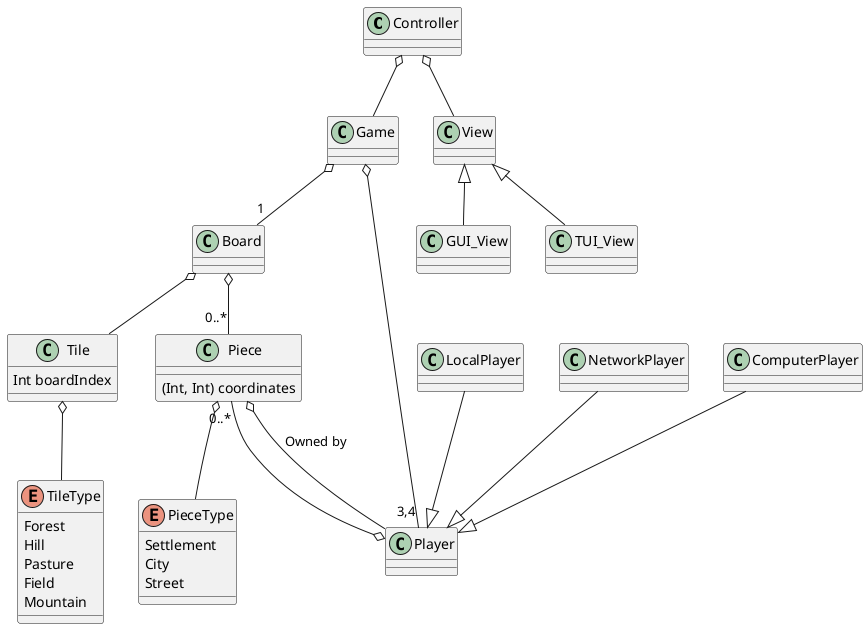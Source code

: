 @startuml
    Class Controller
    Class Game
        Controller o-- Game
    Class View
        Controller o-- View
        Class GUI_View
        Class TUI_View
        View <|-- GUI_View
        View <|-- TUI_View

    Class Board
        Game o-- "1" Board

    Class Player
        Game o-- "3,4" Player
        Class LocalPlayer
        LocalPlayer --|> Player
        Class NetworkPlayer
        NetworkPlayer --|> Player
        Class ComputerPlayer
        ComputerPlayer --|> Player
    
    Class Piece{
        (Int, Int) coordinates

    }
        Board o-- "0..*" Piece
        Player o-- "0..*" Piece
        Piece o-- Player : Owned by
        Enum PieceType {
            Settlement
            City
            Street
        }
            Piece o-- PieceType
        
    Class Tile{
        Int boardIndex
    }
        Board o-- Tile
        Enum TileType{
            Forest
            Hill
            Pasture
            Field
            Mountain
        }
        Tile o-- TileType
    

@enduml